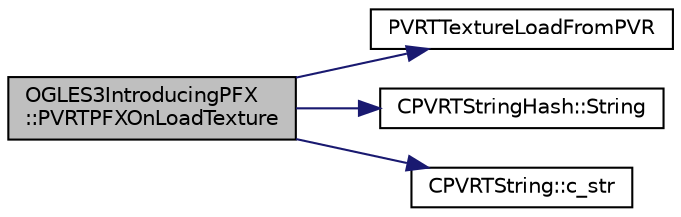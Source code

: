 digraph "OGLES3IntroducingPFX::PVRTPFXOnLoadTexture"
{
  edge [fontname="Helvetica",fontsize="10",labelfontname="Helvetica",labelfontsize="10"];
  node [fontname="Helvetica",fontsize="10",shape=record];
  rankdir="LR";
  Node1 [label="OGLES3IntroducingPFX\l::PVRTPFXOnLoadTexture",height=0.2,width=0.4,color="black", fillcolor="grey75", style="filled", fontcolor="black"];
  Node1 -> Node2 [color="midnightblue",fontsize="10",style="solid",fontname="Helvetica"];
  Node2 [label="PVRTTextureLoadFromPVR",height=0.2,width=0.4,color="black", fillcolor="white", style="filled",URL="$group___a_p_i___o_g_l_e_s.html#ga6eecac4c871ba7ccdd0ef4b057a7d596",tooltip="Allows textures to be stored in binary PVR files and loaded in. Can load parts of a mipmaped texture ..."];
  Node1 -> Node3 [color="midnightblue",fontsize="10",style="solid",fontname="Helvetica"];
  Node3 [label="CPVRTStringHash::String",height=0.2,width=0.4,color="black", fillcolor="white", style="filled",URL="$class_c_p_v_r_t_string_hash.html#ab3b3b774c1cd426c81f0fe26d44a5246",tooltip="Returns the original, base string. "];
  Node1 -> Node4 [color="midnightblue",fontsize="10",style="solid",fontname="Helvetica"];
  Node4 [label="CPVRTString::c_str",height=0.2,width=0.4,color="black", fillcolor="white", style="filled",URL="$class_c_p_v_r_t_string.html#aabd1f2848c4b1d65e7418b264502687d",tooltip="Returns a const char* pointer of the string. "];
}
